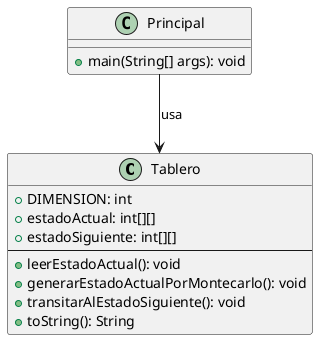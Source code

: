 @startuml
class Tablero {
    + DIMENSION: int
    + estadoActual: int[][]
    + estadoSiguiente: int[][]
    --
    + leerEstadoActual(): void
    + generarEstadoActualPorMontecarlo(): void
    + transitarAlEstadoSiguiente(): void
    + toString(): String
}

class Principal {
    + main(String[] args): void
}

Principal --> Tablero : usa

@enduml